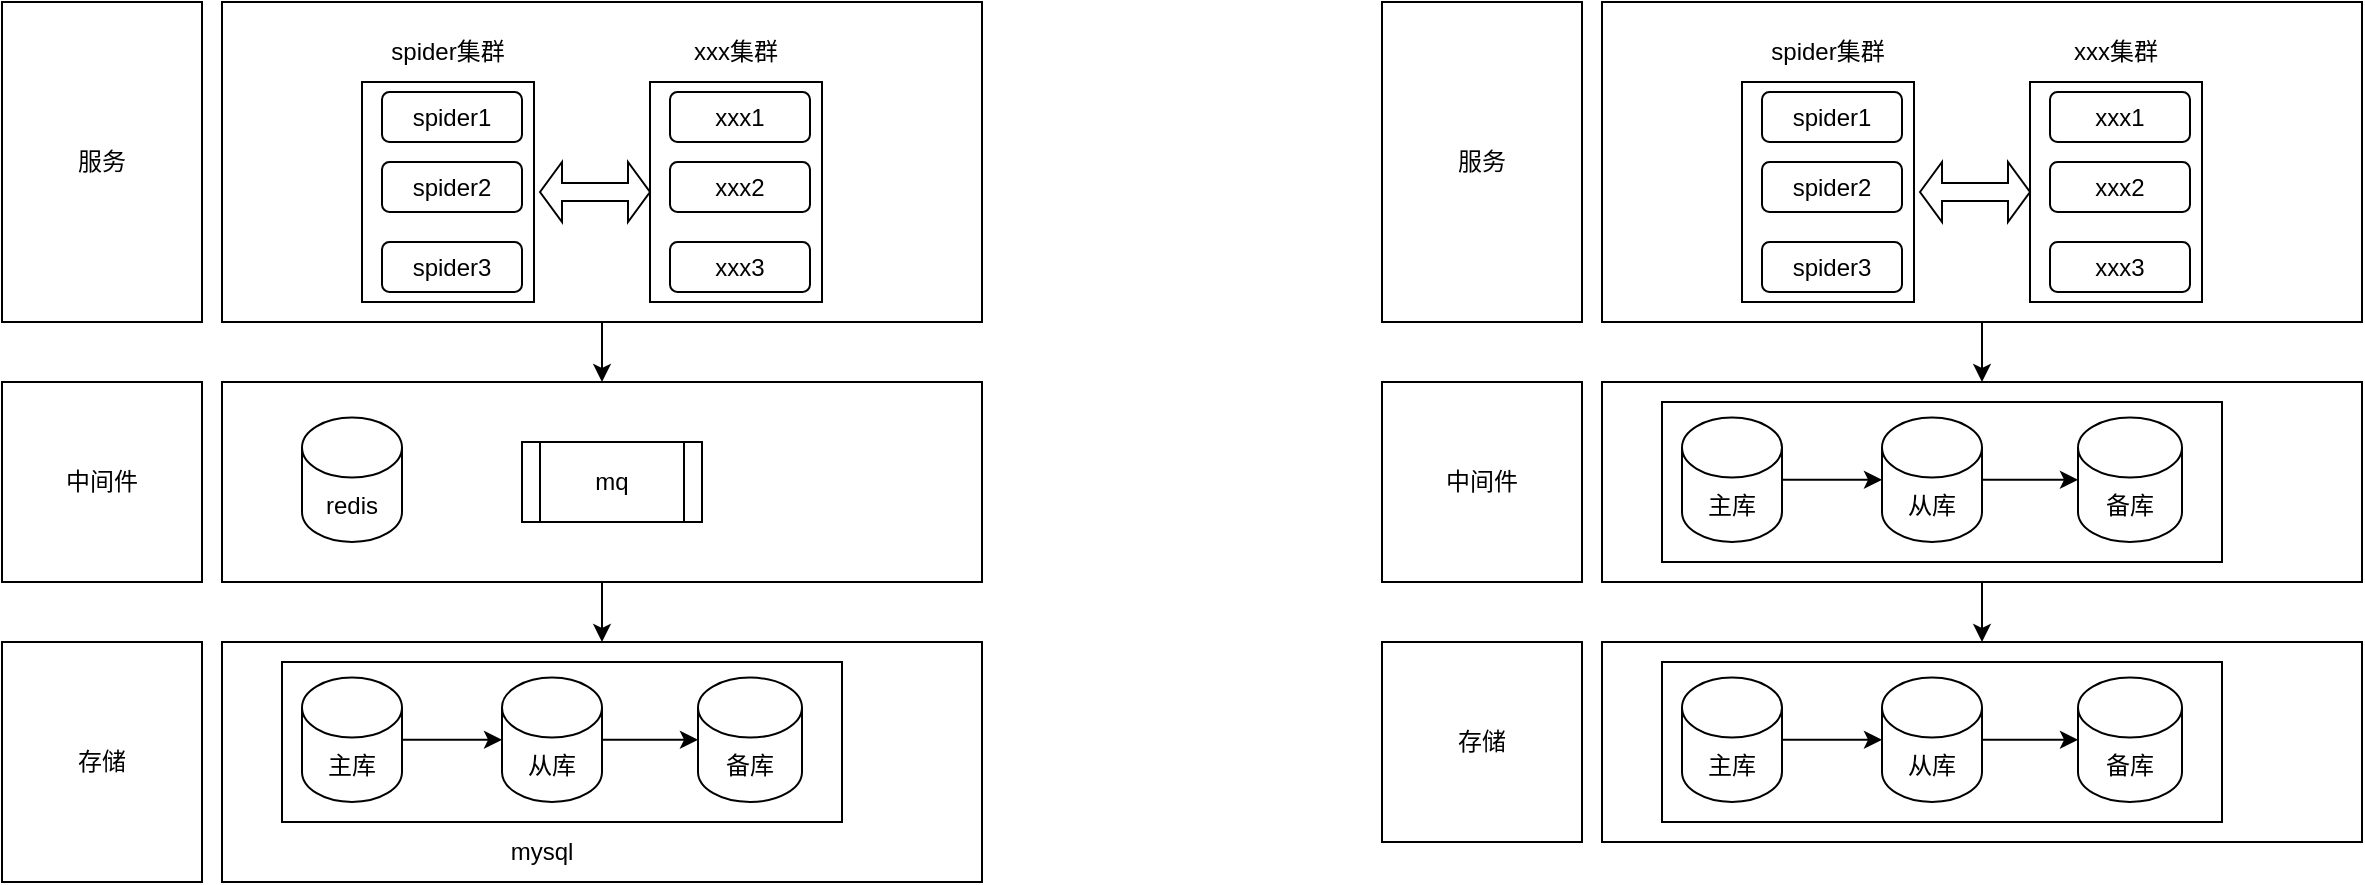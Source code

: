 <mxfile version="18.2.0" type="github">
  <diagram id="PfBPDpIyo2bPwcz3J0ad" name="第 1 页">
    <mxGraphModel dx="1422" dy="762" grid="1" gridSize="10" guides="1" tooltips="1" connect="1" arrows="1" fold="1" page="1" pageScale="1" pageWidth="827" pageHeight="1169" math="0" shadow="0">
      <root>
        <mxCell id="0" />
        <mxCell id="1" parent="0" />
        <mxCell id="mA__yqEP0Z9pplXgvL4o-2" value="" style="rounded=0;whiteSpace=wrap;html=1;" vertex="1" parent="1">
          <mxGeometry x="160" y="460" width="380" height="120" as="geometry" />
        </mxCell>
        <mxCell id="mA__yqEP0Z9pplXgvL4o-6" value="" style="rounded=0;whiteSpace=wrap;html=1;" vertex="1" parent="1">
          <mxGeometry x="190" y="470" width="280" height="80" as="geometry" />
        </mxCell>
        <mxCell id="mA__yqEP0Z9pplXgvL4o-12" value="" style="edgeStyle=orthogonalEdgeStyle;rounded=0;orthogonalLoop=1;jettySize=auto;html=1;" edge="1" parent="1" source="mA__yqEP0Z9pplXgvL4o-7" target="mA__yqEP0Z9pplXgvL4o-8">
          <mxGeometry relative="1" as="geometry" />
        </mxCell>
        <mxCell id="mA__yqEP0Z9pplXgvL4o-7" value="主库" style="shape=cylinder3;whiteSpace=wrap;html=1;boundedLbl=1;backgroundOutline=1;size=15;" vertex="1" parent="1">
          <mxGeometry x="200" y="477.8" width="50" height="62.2" as="geometry" />
        </mxCell>
        <mxCell id="mA__yqEP0Z9pplXgvL4o-11" value="" style="edgeStyle=orthogonalEdgeStyle;rounded=0;orthogonalLoop=1;jettySize=auto;html=1;" edge="1" parent="1" source="mA__yqEP0Z9pplXgvL4o-8" target="mA__yqEP0Z9pplXgvL4o-10">
          <mxGeometry relative="1" as="geometry" />
        </mxCell>
        <mxCell id="mA__yqEP0Z9pplXgvL4o-8" value="从库" style="shape=cylinder3;whiteSpace=wrap;html=1;boundedLbl=1;backgroundOutline=1;size=15;" vertex="1" parent="1">
          <mxGeometry x="300" y="477.81" width="50" height="62.19" as="geometry" />
        </mxCell>
        <mxCell id="mA__yqEP0Z9pplXgvL4o-10" value="备库" style="shape=cylinder3;whiteSpace=wrap;html=1;boundedLbl=1;backgroundOutline=1;size=15;" vertex="1" parent="1">
          <mxGeometry x="398" y="477.81" width="52" height="62.19" as="geometry" />
        </mxCell>
        <mxCell id="mA__yqEP0Z9pplXgvL4o-52" style="edgeStyle=orthogonalEdgeStyle;rounded=0;orthogonalLoop=1;jettySize=auto;html=1;entryX=0.5;entryY=0;entryDx=0;entryDy=0;" edge="1" parent="1" source="mA__yqEP0Z9pplXgvL4o-14" target="mA__yqEP0Z9pplXgvL4o-42">
          <mxGeometry relative="1" as="geometry" />
        </mxCell>
        <mxCell id="mA__yqEP0Z9pplXgvL4o-14" value="" style="rounded=0;whiteSpace=wrap;html=1;" vertex="1" parent="1">
          <mxGeometry x="160" y="140" width="380" height="160" as="geometry" />
        </mxCell>
        <mxCell id="mA__yqEP0Z9pplXgvL4o-16" value="" style="rounded=0;whiteSpace=wrap;html=1;" vertex="1" parent="1">
          <mxGeometry x="230" y="180" width="86" height="110" as="geometry" />
        </mxCell>
        <mxCell id="mA__yqEP0Z9pplXgvL4o-23" value="服务" style="rounded=0;whiteSpace=wrap;html=1;" vertex="1" parent="1">
          <mxGeometry x="50" y="140" width="100" height="160" as="geometry" />
        </mxCell>
        <mxCell id="mA__yqEP0Z9pplXgvL4o-24" value="spider1" style="rounded=1;whiteSpace=wrap;html=1;" vertex="1" parent="1">
          <mxGeometry x="240" y="185" width="70" height="25" as="geometry" />
        </mxCell>
        <mxCell id="mA__yqEP0Z9pplXgvL4o-25" value="spider2" style="rounded=1;whiteSpace=wrap;html=1;" vertex="1" parent="1">
          <mxGeometry x="240" y="220" width="70" height="25" as="geometry" />
        </mxCell>
        <mxCell id="mA__yqEP0Z9pplXgvL4o-26" value="spider3" style="rounded=1;whiteSpace=wrap;html=1;" vertex="1" parent="1">
          <mxGeometry x="240" y="260" width="70" height="25" as="geometry" />
        </mxCell>
        <mxCell id="mA__yqEP0Z9pplXgvL4o-28" value="spider集群" style="text;html=1;strokeColor=none;fillColor=none;align=center;verticalAlign=middle;whiteSpace=wrap;rounded=0;" vertex="1" parent="1">
          <mxGeometry x="230" y="150" width="86" height="30" as="geometry" />
        </mxCell>
        <mxCell id="mA__yqEP0Z9pplXgvL4o-29" value="" style="rounded=0;whiteSpace=wrap;html=1;" vertex="1" parent="1">
          <mxGeometry x="374" y="180" width="86" height="110" as="geometry" />
        </mxCell>
        <mxCell id="mA__yqEP0Z9pplXgvL4o-30" value="xxx1" style="rounded=1;whiteSpace=wrap;html=1;" vertex="1" parent="1">
          <mxGeometry x="384" y="185" width="70" height="25" as="geometry" />
        </mxCell>
        <mxCell id="mA__yqEP0Z9pplXgvL4o-31" value="xxx2" style="rounded=1;whiteSpace=wrap;html=1;" vertex="1" parent="1">
          <mxGeometry x="384" y="220" width="70" height="25" as="geometry" />
        </mxCell>
        <mxCell id="mA__yqEP0Z9pplXgvL4o-32" value="xxx3" style="rounded=1;whiteSpace=wrap;html=1;" vertex="1" parent="1">
          <mxGeometry x="384" y="260" width="70" height="25" as="geometry" />
        </mxCell>
        <mxCell id="mA__yqEP0Z9pplXgvL4o-33" value="xxx集群" style="text;html=1;strokeColor=none;fillColor=none;align=center;verticalAlign=middle;whiteSpace=wrap;rounded=0;" vertex="1" parent="1">
          <mxGeometry x="374" y="150" width="86" height="30" as="geometry" />
        </mxCell>
        <mxCell id="mA__yqEP0Z9pplXgvL4o-41" value="" style="shape=doubleArrow;whiteSpace=wrap;html=1;" vertex="1" parent="1">
          <mxGeometry x="319" y="220" width="55" height="30" as="geometry" />
        </mxCell>
        <mxCell id="mA__yqEP0Z9pplXgvL4o-51" style="edgeStyle=orthogonalEdgeStyle;rounded=0;orthogonalLoop=1;jettySize=auto;html=1;entryX=0.5;entryY=0;entryDx=0;entryDy=0;" edge="1" parent="1" source="mA__yqEP0Z9pplXgvL4o-42" target="mA__yqEP0Z9pplXgvL4o-2">
          <mxGeometry relative="1" as="geometry" />
        </mxCell>
        <mxCell id="mA__yqEP0Z9pplXgvL4o-42" value="" style="rounded=0;whiteSpace=wrap;html=1;" vertex="1" parent="1">
          <mxGeometry x="160" y="330" width="380" height="100" as="geometry" />
        </mxCell>
        <mxCell id="mA__yqEP0Z9pplXgvL4o-43" value="中间件" style="whiteSpace=wrap;html=1;aspect=fixed;" vertex="1" parent="1">
          <mxGeometry x="50" y="330" width="100" height="100" as="geometry" />
        </mxCell>
        <mxCell id="mA__yqEP0Z9pplXgvL4o-46" value="redis" style="shape=cylinder3;whiteSpace=wrap;html=1;boundedLbl=1;backgroundOutline=1;size=15;" vertex="1" parent="1">
          <mxGeometry x="200" y="347.8" width="50" height="62.2" as="geometry" />
        </mxCell>
        <mxCell id="mA__yqEP0Z9pplXgvL4o-53" value="" style="rounded=0;whiteSpace=wrap;html=1;" vertex="1" parent="1">
          <mxGeometry x="850" y="460" width="380" height="100" as="geometry" />
        </mxCell>
        <mxCell id="mA__yqEP0Z9pplXgvL4o-54" value="存储" style="whiteSpace=wrap;html=1;aspect=fixed;" vertex="1" parent="1">
          <mxGeometry x="740" y="460" width="100" height="100" as="geometry" />
        </mxCell>
        <mxCell id="mA__yqEP0Z9pplXgvL4o-55" value="" style="rounded=0;whiteSpace=wrap;html=1;" vertex="1" parent="1">
          <mxGeometry x="880" y="470" width="280" height="80" as="geometry" />
        </mxCell>
        <mxCell id="mA__yqEP0Z9pplXgvL4o-56" value="" style="edgeStyle=orthogonalEdgeStyle;rounded=0;orthogonalLoop=1;jettySize=auto;html=1;" edge="1" parent="1" source="mA__yqEP0Z9pplXgvL4o-57" target="mA__yqEP0Z9pplXgvL4o-59">
          <mxGeometry relative="1" as="geometry" />
        </mxCell>
        <mxCell id="mA__yqEP0Z9pplXgvL4o-57" value="主库" style="shape=cylinder3;whiteSpace=wrap;html=1;boundedLbl=1;backgroundOutline=1;size=15;" vertex="1" parent="1">
          <mxGeometry x="890" y="477.8" width="50" height="62.2" as="geometry" />
        </mxCell>
        <mxCell id="mA__yqEP0Z9pplXgvL4o-58" value="" style="edgeStyle=orthogonalEdgeStyle;rounded=0;orthogonalLoop=1;jettySize=auto;html=1;" edge="1" parent="1" source="mA__yqEP0Z9pplXgvL4o-59" target="mA__yqEP0Z9pplXgvL4o-60">
          <mxGeometry relative="1" as="geometry" />
        </mxCell>
        <mxCell id="mA__yqEP0Z9pplXgvL4o-59" value="从库" style="shape=cylinder3;whiteSpace=wrap;html=1;boundedLbl=1;backgroundOutline=1;size=15;" vertex="1" parent="1">
          <mxGeometry x="990" y="477.81" width="50" height="62.19" as="geometry" />
        </mxCell>
        <mxCell id="mA__yqEP0Z9pplXgvL4o-60" value="备库" style="shape=cylinder3;whiteSpace=wrap;html=1;boundedLbl=1;backgroundOutline=1;size=15;" vertex="1" parent="1">
          <mxGeometry x="1088" y="477.81" width="52" height="62.19" as="geometry" />
        </mxCell>
        <mxCell id="mA__yqEP0Z9pplXgvL4o-61" style="edgeStyle=orthogonalEdgeStyle;rounded=0;orthogonalLoop=1;jettySize=auto;html=1;entryX=0.5;entryY=0;entryDx=0;entryDy=0;" edge="1" parent="1" source="mA__yqEP0Z9pplXgvL4o-62" target="mA__yqEP0Z9pplXgvL4o-76">
          <mxGeometry relative="1" as="geometry" />
        </mxCell>
        <mxCell id="mA__yqEP0Z9pplXgvL4o-62" value="" style="rounded=0;whiteSpace=wrap;html=1;" vertex="1" parent="1">
          <mxGeometry x="850" y="140" width="380" height="160" as="geometry" />
        </mxCell>
        <mxCell id="mA__yqEP0Z9pplXgvL4o-63" value="" style="rounded=0;whiteSpace=wrap;html=1;" vertex="1" parent="1">
          <mxGeometry x="920" y="180" width="86" height="110" as="geometry" />
        </mxCell>
        <mxCell id="mA__yqEP0Z9pplXgvL4o-64" value="服务" style="rounded=0;whiteSpace=wrap;html=1;" vertex="1" parent="1">
          <mxGeometry x="740" y="140" width="100" height="160" as="geometry" />
        </mxCell>
        <mxCell id="mA__yqEP0Z9pplXgvL4o-65" value="spider1" style="rounded=1;whiteSpace=wrap;html=1;" vertex="1" parent="1">
          <mxGeometry x="930" y="185" width="70" height="25" as="geometry" />
        </mxCell>
        <mxCell id="mA__yqEP0Z9pplXgvL4o-66" value="spider2" style="rounded=1;whiteSpace=wrap;html=1;" vertex="1" parent="1">
          <mxGeometry x="930" y="220" width="70" height="25" as="geometry" />
        </mxCell>
        <mxCell id="mA__yqEP0Z9pplXgvL4o-67" value="spider3" style="rounded=1;whiteSpace=wrap;html=1;" vertex="1" parent="1">
          <mxGeometry x="930" y="260" width="70" height="25" as="geometry" />
        </mxCell>
        <mxCell id="mA__yqEP0Z9pplXgvL4o-68" value="spider集群" style="text;html=1;strokeColor=none;fillColor=none;align=center;verticalAlign=middle;whiteSpace=wrap;rounded=0;" vertex="1" parent="1">
          <mxGeometry x="920" y="150" width="86" height="30" as="geometry" />
        </mxCell>
        <mxCell id="mA__yqEP0Z9pplXgvL4o-69" value="" style="rounded=0;whiteSpace=wrap;html=1;" vertex="1" parent="1">
          <mxGeometry x="1064" y="180" width="86" height="110" as="geometry" />
        </mxCell>
        <mxCell id="mA__yqEP0Z9pplXgvL4o-70" value="xxx1" style="rounded=1;whiteSpace=wrap;html=1;" vertex="1" parent="1">
          <mxGeometry x="1074" y="185" width="70" height="25" as="geometry" />
        </mxCell>
        <mxCell id="mA__yqEP0Z9pplXgvL4o-71" value="xxx2" style="rounded=1;whiteSpace=wrap;html=1;" vertex="1" parent="1">
          <mxGeometry x="1074" y="220" width="70" height="25" as="geometry" />
        </mxCell>
        <mxCell id="mA__yqEP0Z9pplXgvL4o-72" value="xxx3" style="rounded=1;whiteSpace=wrap;html=1;" vertex="1" parent="1">
          <mxGeometry x="1074" y="260" width="70" height="25" as="geometry" />
        </mxCell>
        <mxCell id="mA__yqEP0Z9pplXgvL4o-73" value="xxx集群" style="text;html=1;strokeColor=none;fillColor=none;align=center;verticalAlign=middle;whiteSpace=wrap;rounded=0;" vertex="1" parent="1">
          <mxGeometry x="1064" y="150" width="86" height="30" as="geometry" />
        </mxCell>
        <mxCell id="mA__yqEP0Z9pplXgvL4o-74" value="" style="shape=doubleArrow;whiteSpace=wrap;html=1;" vertex="1" parent="1">
          <mxGeometry x="1009" y="220" width="55" height="30" as="geometry" />
        </mxCell>
        <mxCell id="mA__yqEP0Z9pplXgvL4o-75" style="edgeStyle=orthogonalEdgeStyle;rounded=0;orthogonalLoop=1;jettySize=auto;html=1;entryX=0.5;entryY=0;entryDx=0;entryDy=0;" edge="1" parent="1" source="mA__yqEP0Z9pplXgvL4o-76" target="mA__yqEP0Z9pplXgvL4o-53">
          <mxGeometry relative="1" as="geometry" />
        </mxCell>
        <mxCell id="mA__yqEP0Z9pplXgvL4o-76" value="" style="rounded=0;whiteSpace=wrap;html=1;" vertex="1" parent="1">
          <mxGeometry x="850" y="330" width="380" height="100" as="geometry" />
        </mxCell>
        <mxCell id="mA__yqEP0Z9pplXgvL4o-77" value="中间件" style="whiteSpace=wrap;html=1;aspect=fixed;" vertex="1" parent="1">
          <mxGeometry x="740" y="330" width="100" height="100" as="geometry" />
        </mxCell>
        <mxCell id="mA__yqEP0Z9pplXgvL4o-78" value="" style="rounded=0;whiteSpace=wrap;html=1;" vertex="1" parent="1">
          <mxGeometry x="880" y="340" width="280" height="80" as="geometry" />
        </mxCell>
        <mxCell id="mA__yqEP0Z9pplXgvL4o-79" value="" style="edgeStyle=orthogonalEdgeStyle;rounded=0;orthogonalLoop=1;jettySize=auto;html=1;" edge="1" parent="1" source="mA__yqEP0Z9pplXgvL4o-80" target="mA__yqEP0Z9pplXgvL4o-82">
          <mxGeometry relative="1" as="geometry" />
        </mxCell>
        <mxCell id="mA__yqEP0Z9pplXgvL4o-80" value="主库" style="shape=cylinder3;whiteSpace=wrap;html=1;boundedLbl=1;backgroundOutline=1;size=15;" vertex="1" parent="1">
          <mxGeometry x="890" y="347.8" width="50" height="62.2" as="geometry" />
        </mxCell>
        <mxCell id="mA__yqEP0Z9pplXgvL4o-81" value="" style="edgeStyle=orthogonalEdgeStyle;rounded=0;orthogonalLoop=1;jettySize=auto;html=1;" edge="1" parent="1" source="mA__yqEP0Z9pplXgvL4o-82" target="mA__yqEP0Z9pplXgvL4o-83">
          <mxGeometry relative="1" as="geometry" />
        </mxCell>
        <mxCell id="mA__yqEP0Z9pplXgvL4o-82" value="从库" style="shape=cylinder3;whiteSpace=wrap;html=1;boundedLbl=1;backgroundOutline=1;size=15;" vertex="1" parent="1">
          <mxGeometry x="990" y="347.81" width="50" height="62.19" as="geometry" />
        </mxCell>
        <mxCell id="mA__yqEP0Z9pplXgvL4o-83" value="备库" style="shape=cylinder3;whiteSpace=wrap;html=1;boundedLbl=1;backgroundOutline=1;size=15;" vertex="1" parent="1">
          <mxGeometry x="1088" y="347.81" width="52" height="62.19" as="geometry" />
        </mxCell>
        <mxCell id="mA__yqEP0Z9pplXgvL4o-84" value="mysql" style="text;html=1;strokeColor=none;fillColor=none;align=center;verticalAlign=middle;whiteSpace=wrap;rounded=0;" vertex="1" parent="1">
          <mxGeometry x="290" y="550" width="60" height="30" as="geometry" />
        </mxCell>
        <mxCell id="mA__yqEP0Z9pplXgvL4o-88" value="存储" style="rounded=0;whiteSpace=wrap;html=1;" vertex="1" parent="1">
          <mxGeometry x="50" y="460" width="100" height="120" as="geometry" />
        </mxCell>
        <mxCell id="mA__yqEP0Z9pplXgvL4o-89" value="mq" style="shape=process;whiteSpace=wrap;html=1;backgroundOutline=1;" vertex="1" parent="1">
          <mxGeometry x="310" y="360" width="90" height="40" as="geometry" />
        </mxCell>
      </root>
    </mxGraphModel>
  </diagram>
</mxfile>
